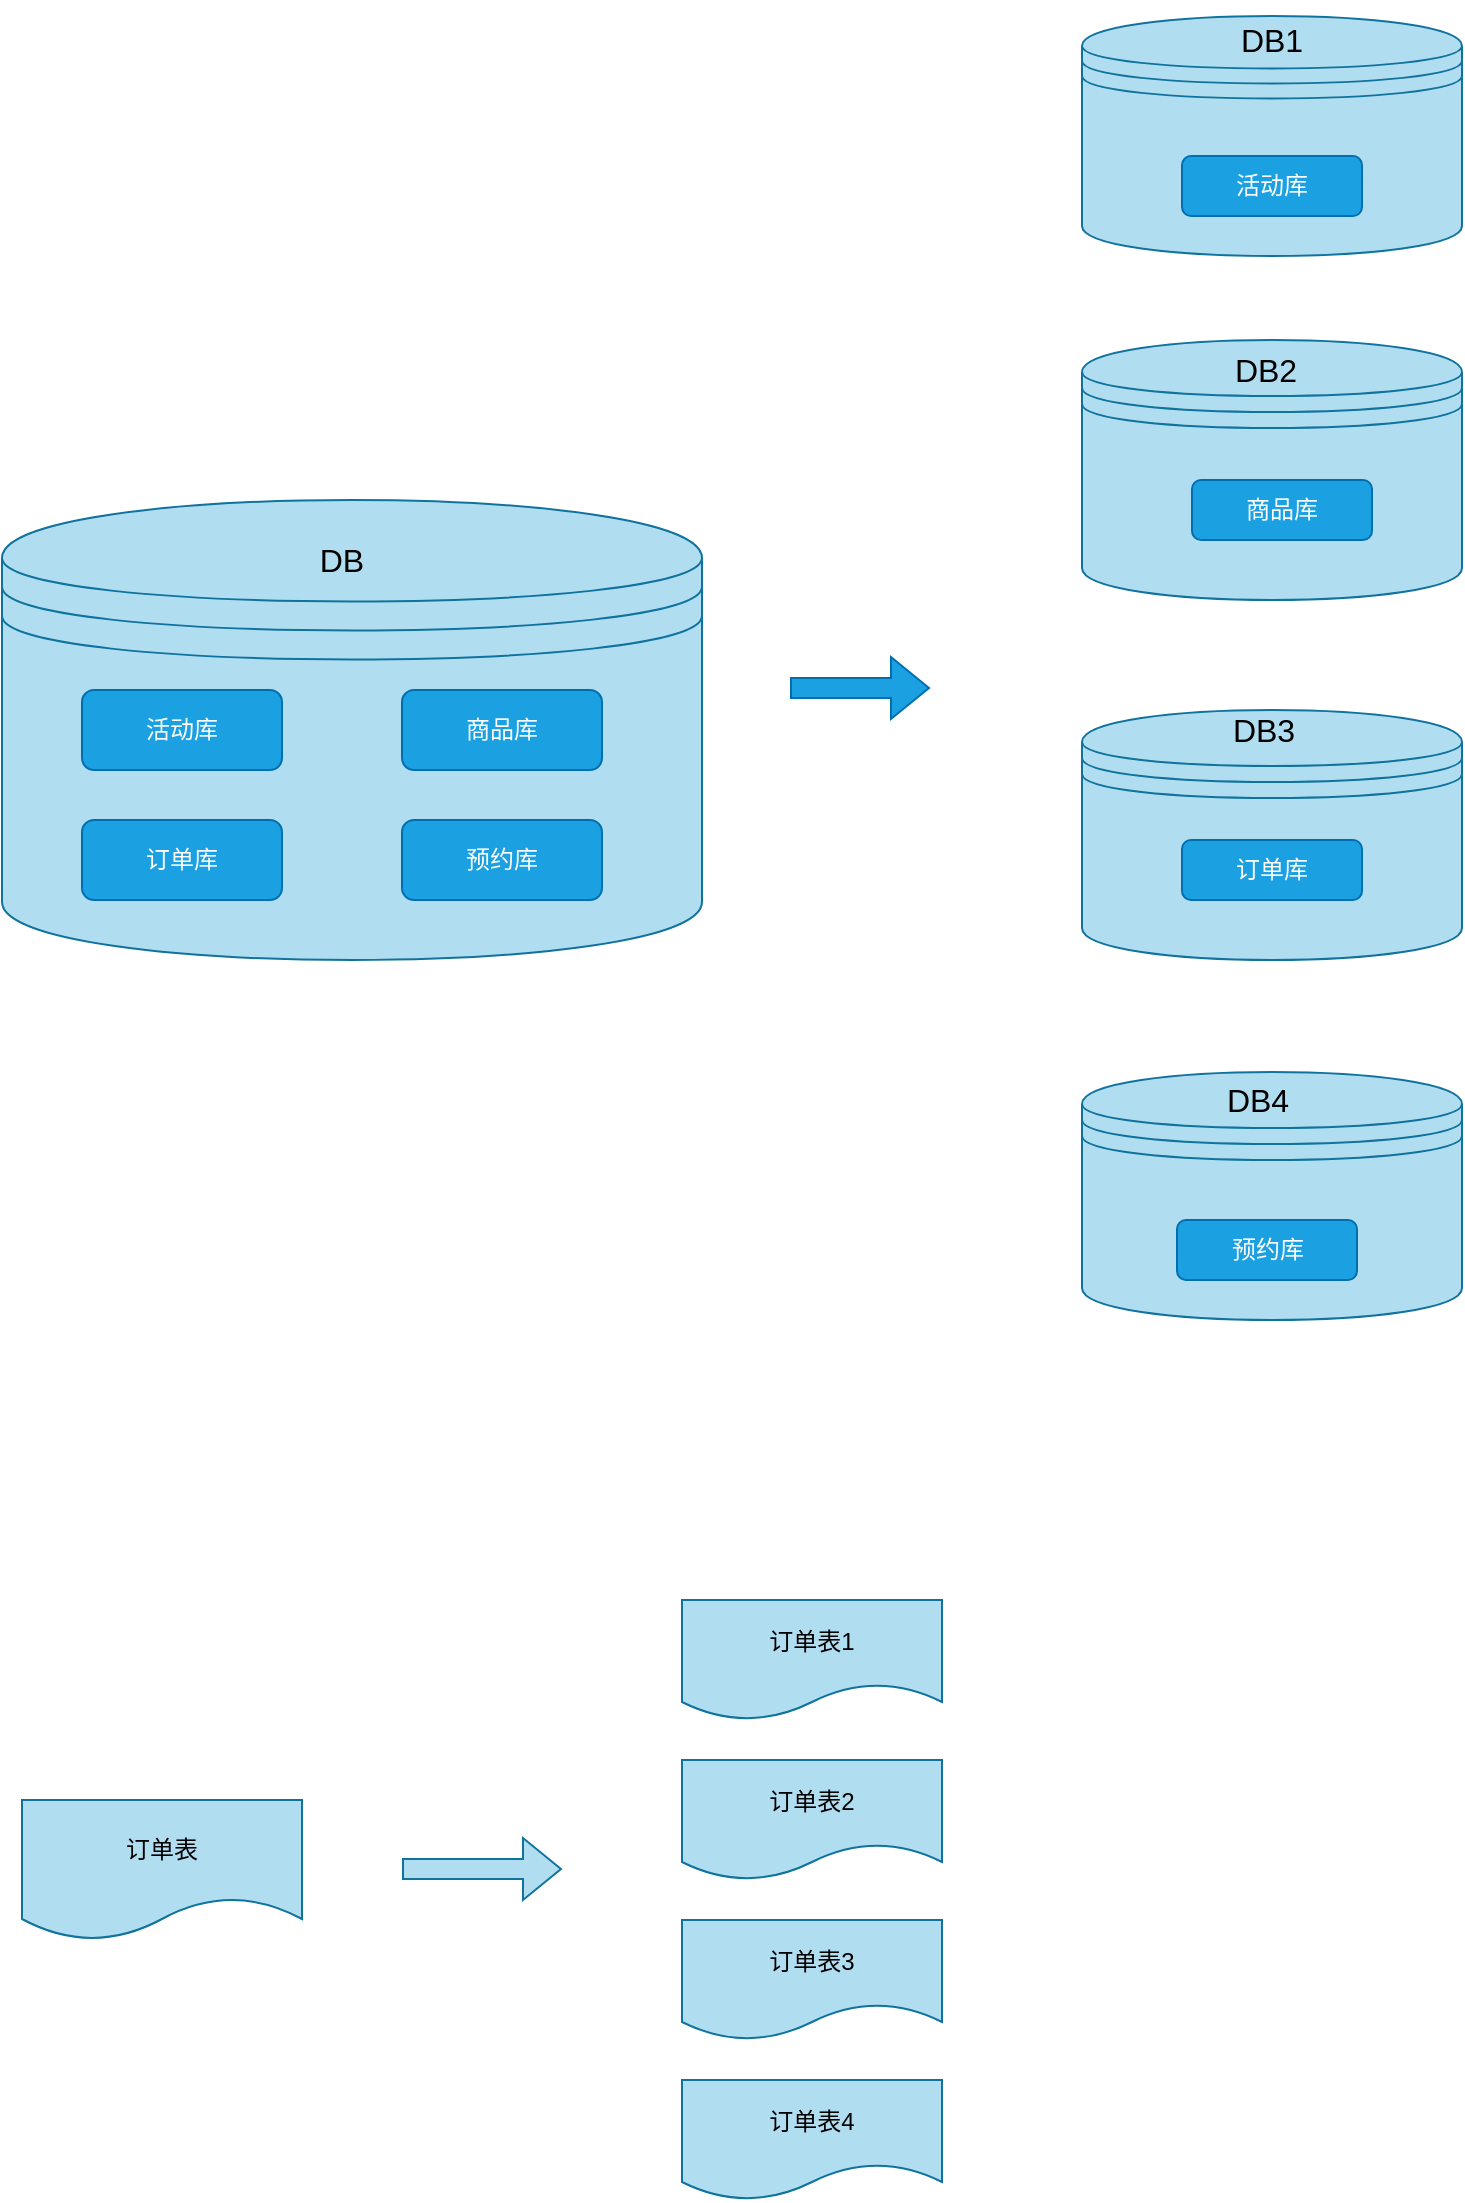 <mxfile version="24.4.13" type="github">
  <diagram name="第 1 页" id="1VtuawKiRyLLdD8fV5gA">
    <mxGraphModel dx="1026" dy="650" grid="1" gridSize="10" guides="1" tooltips="1" connect="1" arrows="1" fold="1" page="1" pageScale="1" pageWidth="827" pageHeight="1169" math="0" shadow="0">
      <root>
        <mxCell id="0" />
        <mxCell id="1" parent="0" />
        <mxCell id="1v1zTL4evtBjEqySIljK-1" value="" style="shape=datastore;whiteSpace=wrap;html=1;fillColor=#b1ddf0;strokeColor=#10739e;" vertex="1" parent="1">
          <mxGeometry x="20" y="430" width="350" height="230" as="geometry" />
        </mxCell>
        <mxCell id="1v1zTL4evtBjEqySIljK-2" value="活动库" style="rounded=1;whiteSpace=wrap;html=1;fillColor=#1ba1e2;strokeColor=#006EAF;fontColor=#ffffff;" vertex="1" parent="1">
          <mxGeometry x="60" y="525" width="100" height="40" as="geometry" />
        </mxCell>
        <mxCell id="1v1zTL4evtBjEqySIljK-3" value="商品库" style="rounded=1;whiteSpace=wrap;html=1;fillColor=#1ba1e2;strokeColor=#006EAF;fontColor=#ffffff;" vertex="1" parent="1">
          <mxGeometry x="220" y="525" width="100" height="40" as="geometry" />
        </mxCell>
        <mxCell id="1v1zTL4evtBjEqySIljK-4" value="订单库" style="rounded=1;whiteSpace=wrap;html=1;fillColor=#1ba1e2;strokeColor=#006EAF;fontColor=#ffffff;" vertex="1" parent="1">
          <mxGeometry x="60" y="590" width="100" height="40" as="geometry" />
        </mxCell>
        <mxCell id="1v1zTL4evtBjEqySIljK-5" value="预约库" style="rounded=1;whiteSpace=wrap;html=1;fillColor=#1ba1e2;strokeColor=#006EAF;fontColor=#ffffff;" vertex="1" parent="1">
          <mxGeometry x="220" y="590" width="100" height="40" as="geometry" />
        </mxCell>
        <mxCell id="1v1zTL4evtBjEqySIljK-6" value="DB" style="text;html=1;align=center;verticalAlign=middle;whiteSpace=wrap;rounded=0;fontSize=16;" vertex="1" parent="1">
          <mxGeometry x="150" y="440" width="80" height="40" as="geometry" />
        </mxCell>
        <mxCell id="1v1zTL4evtBjEqySIljK-7" value="" style="shape=datastore;whiteSpace=wrap;html=1;fillColor=#b1ddf0;strokeColor=#10739e;" vertex="1" parent="1">
          <mxGeometry x="560" y="188" width="190" height="120" as="geometry" />
        </mxCell>
        <mxCell id="1v1zTL4evtBjEqySIljK-8" value="活动库" style="rounded=1;whiteSpace=wrap;html=1;fillColor=#1ba1e2;strokeColor=#006EAF;fontColor=#ffffff;" vertex="1" parent="1">
          <mxGeometry x="610" y="258" width="90" height="30" as="geometry" />
        </mxCell>
        <mxCell id="1v1zTL4evtBjEqySIljK-12" value="DB1" style="text;html=1;align=center;verticalAlign=middle;whiteSpace=wrap;rounded=0;fontSize=16;" vertex="1" parent="1">
          <mxGeometry x="615" y="180" width="80" height="40" as="geometry" />
        </mxCell>
        <mxCell id="1v1zTL4evtBjEqySIljK-13" value="" style="shape=datastore;whiteSpace=wrap;html=1;fillColor=#b1ddf0;strokeColor=#10739e;" vertex="1" parent="1">
          <mxGeometry x="560" y="350" width="190" height="130" as="geometry" />
        </mxCell>
        <mxCell id="1v1zTL4evtBjEqySIljK-15" value="商品库" style="rounded=1;whiteSpace=wrap;html=1;fillColor=#1ba1e2;strokeColor=#006EAF;fontColor=#ffffff;" vertex="1" parent="1">
          <mxGeometry x="615" y="420" width="90" height="30" as="geometry" />
        </mxCell>
        <mxCell id="1v1zTL4evtBjEqySIljK-18" value="DB2" style="text;html=1;align=center;verticalAlign=middle;whiteSpace=wrap;rounded=0;fontSize=16;" vertex="1" parent="1">
          <mxGeometry x="612" y="345" width="80" height="40" as="geometry" />
        </mxCell>
        <mxCell id="1v1zTL4evtBjEqySIljK-19" value="" style="shape=datastore;whiteSpace=wrap;html=1;fillColor=#b1ddf0;strokeColor=#10739e;" vertex="1" parent="1">
          <mxGeometry x="560" y="535" width="190" height="125" as="geometry" />
        </mxCell>
        <mxCell id="1v1zTL4evtBjEqySIljK-22" value="订单库" style="rounded=1;whiteSpace=wrap;html=1;fillColor=#1ba1e2;strokeColor=#006EAF;fontColor=#ffffff;" vertex="1" parent="1">
          <mxGeometry x="610" y="600" width="90" height="30" as="geometry" />
        </mxCell>
        <mxCell id="1v1zTL4evtBjEqySIljK-24" value="DB3" style="text;html=1;align=center;verticalAlign=middle;whiteSpace=wrap;rounded=0;fontSize=16;" vertex="1" parent="1">
          <mxGeometry x="611" y="525" width="80" height="40" as="geometry" />
        </mxCell>
        <mxCell id="1v1zTL4evtBjEqySIljK-25" value="" style="shape=datastore;whiteSpace=wrap;html=1;fillColor=#b1ddf0;strokeColor=#10739e;" vertex="1" parent="1">
          <mxGeometry x="560" y="716" width="190" height="124" as="geometry" />
        </mxCell>
        <mxCell id="1v1zTL4evtBjEqySIljK-29" value="预约库" style="rounded=1;whiteSpace=wrap;html=1;fillColor=#1ba1e2;strokeColor=#006EAF;fontColor=#ffffff;" vertex="1" parent="1">
          <mxGeometry x="607.5" y="790" width="90" height="30" as="geometry" />
        </mxCell>
        <mxCell id="1v1zTL4evtBjEqySIljK-30" value="DB4" style="text;html=1;align=center;verticalAlign=middle;whiteSpace=wrap;rounded=0;fontSize=16;" vertex="1" parent="1">
          <mxGeometry x="607.5" y="710" width="80" height="40" as="geometry" />
        </mxCell>
        <mxCell id="1v1zTL4evtBjEqySIljK-31" value="" style="shape=flexArrow;endArrow=classic;html=1;rounded=0;fillColor=#1ba1e2;strokeColor=#006EAF;" edge="1" parent="1">
          <mxGeometry width="50" height="50" relative="1" as="geometry">
            <mxPoint x="414" y="524" as="sourcePoint" />
            <mxPoint x="484" y="524" as="targetPoint" />
          </mxGeometry>
        </mxCell>
        <mxCell id="1v1zTL4evtBjEqySIljK-32" value="订单表" style="shape=document;whiteSpace=wrap;html=1;boundedLbl=1;fillColor=#b1ddf0;strokeColor=#10739e;" vertex="1" parent="1">
          <mxGeometry x="30" y="1080" width="140" height="70" as="geometry" />
        </mxCell>
        <mxCell id="1v1zTL4evtBjEqySIljK-33" value="" style="shape=flexArrow;endArrow=classic;html=1;rounded=0;fillColor=#b1ddf0;strokeColor=#10739e;" edge="1" parent="1">
          <mxGeometry width="50" height="50" relative="1" as="geometry">
            <mxPoint x="220" y="1114.5" as="sourcePoint" />
            <mxPoint x="300" y="1114.5" as="targetPoint" />
          </mxGeometry>
        </mxCell>
        <mxCell id="1v1zTL4evtBjEqySIljK-34" value="订单表1" style="shape=document;whiteSpace=wrap;html=1;boundedLbl=1;fillColor=#b1ddf0;strokeColor=#10739e;" vertex="1" parent="1">
          <mxGeometry x="360" y="980" width="130" height="60" as="geometry" />
        </mxCell>
        <mxCell id="1v1zTL4evtBjEqySIljK-40" value="订单表3" style="shape=document;whiteSpace=wrap;html=1;boundedLbl=1;fillColor=#b1ddf0;strokeColor=#10739e;" vertex="1" parent="1">
          <mxGeometry x="360" y="1140" width="130" height="60" as="geometry" />
        </mxCell>
        <mxCell id="1v1zTL4evtBjEqySIljK-41" value="订单表2" style="shape=document;whiteSpace=wrap;html=1;boundedLbl=1;fillColor=#b1ddf0;strokeColor=#10739e;" vertex="1" parent="1">
          <mxGeometry x="360" y="1060" width="130" height="60" as="geometry" />
        </mxCell>
        <mxCell id="1v1zTL4evtBjEqySIljK-42" value="订单表4" style="shape=document;whiteSpace=wrap;html=1;boundedLbl=1;fillColor=#b1ddf0;strokeColor=#10739e;" vertex="1" parent="1">
          <mxGeometry x="360" y="1220" width="130" height="60" as="geometry" />
        </mxCell>
      </root>
    </mxGraphModel>
  </diagram>
</mxfile>
